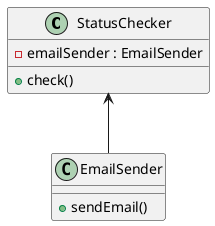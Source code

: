 @startuml
'https://plantuml.com/class-diagram

class StatusChecker {
- emailSender : EmailSender
+ check()
}

class EmailSender {
+sendEmail()
}

StatusChecker <-- EmailSender

@enduml